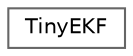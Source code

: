 digraph "Graphical Class Hierarchy"
{
 // LATEX_PDF_SIZE
  bgcolor="transparent";
  edge [fontname=Helvetica,fontsize=10,labelfontname=Helvetica,labelfontsize=10];
  node [fontname=Helvetica,fontsize=10,shape=box,height=0.2,width=0.4];
  rankdir="LR";
  Node0 [id="Node000000",label="TinyEKF",height=0.2,width=0.4,color="grey40", fillcolor="white", style="filled",URL="$class_tiny_e_k_f.html",tooltip=" "];
}
